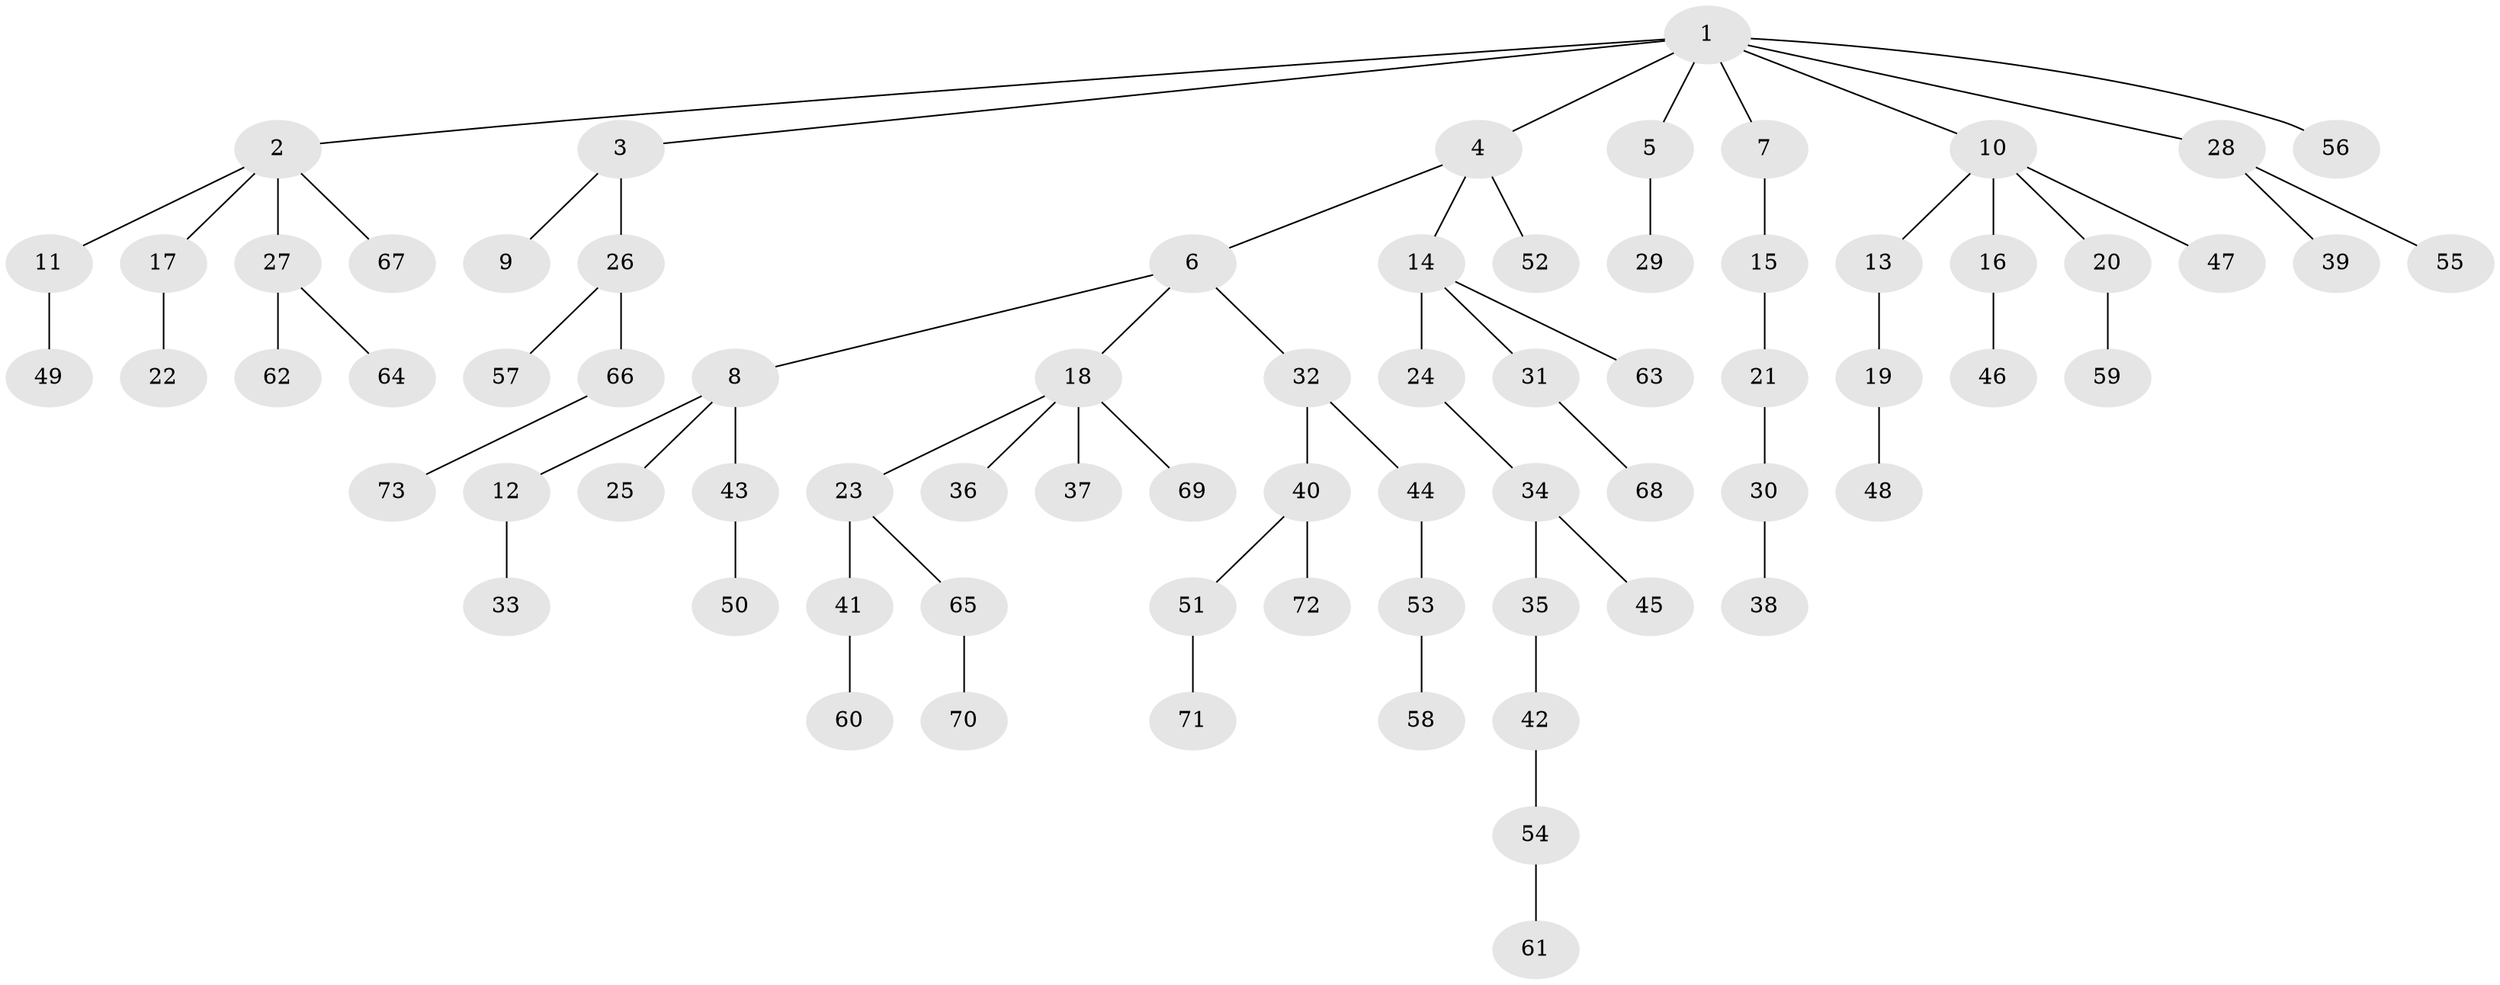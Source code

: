 // original degree distribution, {10: 0.00684931506849315, 6: 0.0273972602739726, 3: 0.14383561643835616, 5: 0.0273972602739726, 4: 0.04794520547945205, 1: 0.5, 2: 0.2465753424657534}
// Generated by graph-tools (version 1.1) at 2025/36/03/09/25 02:36:46]
// undirected, 73 vertices, 72 edges
graph export_dot {
graph [start="1"]
  node [color=gray90,style=filled];
  1;
  2;
  3;
  4;
  5;
  6;
  7;
  8;
  9;
  10;
  11;
  12;
  13;
  14;
  15;
  16;
  17;
  18;
  19;
  20;
  21;
  22;
  23;
  24;
  25;
  26;
  27;
  28;
  29;
  30;
  31;
  32;
  33;
  34;
  35;
  36;
  37;
  38;
  39;
  40;
  41;
  42;
  43;
  44;
  45;
  46;
  47;
  48;
  49;
  50;
  51;
  52;
  53;
  54;
  55;
  56;
  57;
  58;
  59;
  60;
  61;
  62;
  63;
  64;
  65;
  66;
  67;
  68;
  69;
  70;
  71;
  72;
  73;
  1 -- 2 [weight=1.0];
  1 -- 3 [weight=1.0];
  1 -- 4 [weight=1.0];
  1 -- 5 [weight=1.0];
  1 -- 7 [weight=1.0];
  1 -- 10 [weight=1.0];
  1 -- 28 [weight=1.0];
  1 -- 56 [weight=1.0];
  2 -- 11 [weight=1.0];
  2 -- 17 [weight=1.0];
  2 -- 27 [weight=1.0];
  2 -- 67 [weight=1.0];
  3 -- 9 [weight=1.0];
  3 -- 26 [weight=1.0];
  4 -- 6 [weight=1.0];
  4 -- 14 [weight=1.0];
  4 -- 52 [weight=1.0];
  5 -- 29 [weight=1.0];
  6 -- 8 [weight=1.0];
  6 -- 18 [weight=1.0];
  6 -- 32 [weight=1.0];
  7 -- 15 [weight=1.0];
  8 -- 12 [weight=1.0];
  8 -- 25 [weight=1.0];
  8 -- 43 [weight=1.0];
  10 -- 13 [weight=1.0];
  10 -- 16 [weight=1.0];
  10 -- 20 [weight=1.0];
  10 -- 47 [weight=1.0];
  11 -- 49 [weight=3.0];
  12 -- 33 [weight=1.0];
  13 -- 19 [weight=1.0];
  14 -- 24 [weight=1.0];
  14 -- 31 [weight=1.0];
  14 -- 63 [weight=1.0];
  15 -- 21 [weight=1.0];
  16 -- 46 [weight=1.0];
  17 -- 22 [weight=1.0];
  18 -- 23 [weight=1.0];
  18 -- 36 [weight=1.0];
  18 -- 37 [weight=1.0];
  18 -- 69 [weight=1.0];
  19 -- 48 [weight=1.0];
  20 -- 59 [weight=3.0];
  21 -- 30 [weight=1.0];
  23 -- 41 [weight=1.0];
  23 -- 65 [weight=1.0];
  24 -- 34 [weight=1.0];
  26 -- 57 [weight=1.0];
  26 -- 66 [weight=1.0];
  27 -- 62 [weight=1.0];
  27 -- 64 [weight=1.0];
  28 -- 39 [weight=1.0];
  28 -- 55 [weight=1.0];
  30 -- 38 [weight=1.0];
  31 -- 68 [weight=1.0];
  32 -- 40 [weight=1.0];
  32 -- 44 [weight=1.0];
  34 -- 35 [weight=1.0];
  34 -- 45 [weight=1.0];
  35 -- 42 [weight=1.0];
  40 -- 51 [weight=1.0];
  40 -- 72 [weight=1.0];
  41 -- 60 [weight=1.0];
  42 -- 54 [weight=1.0];
  43 -- 50 [weight=1.0];
  44 -- 53 [weight=1.0];
  51 -- 71 [weight=1.0];
  53 -- 58 [weight=1.0];
  54 -- 61 [weight=1.0];
  65 -- 70 [weight=2.0];
  66 -- 73 [weight=1.0];
}
